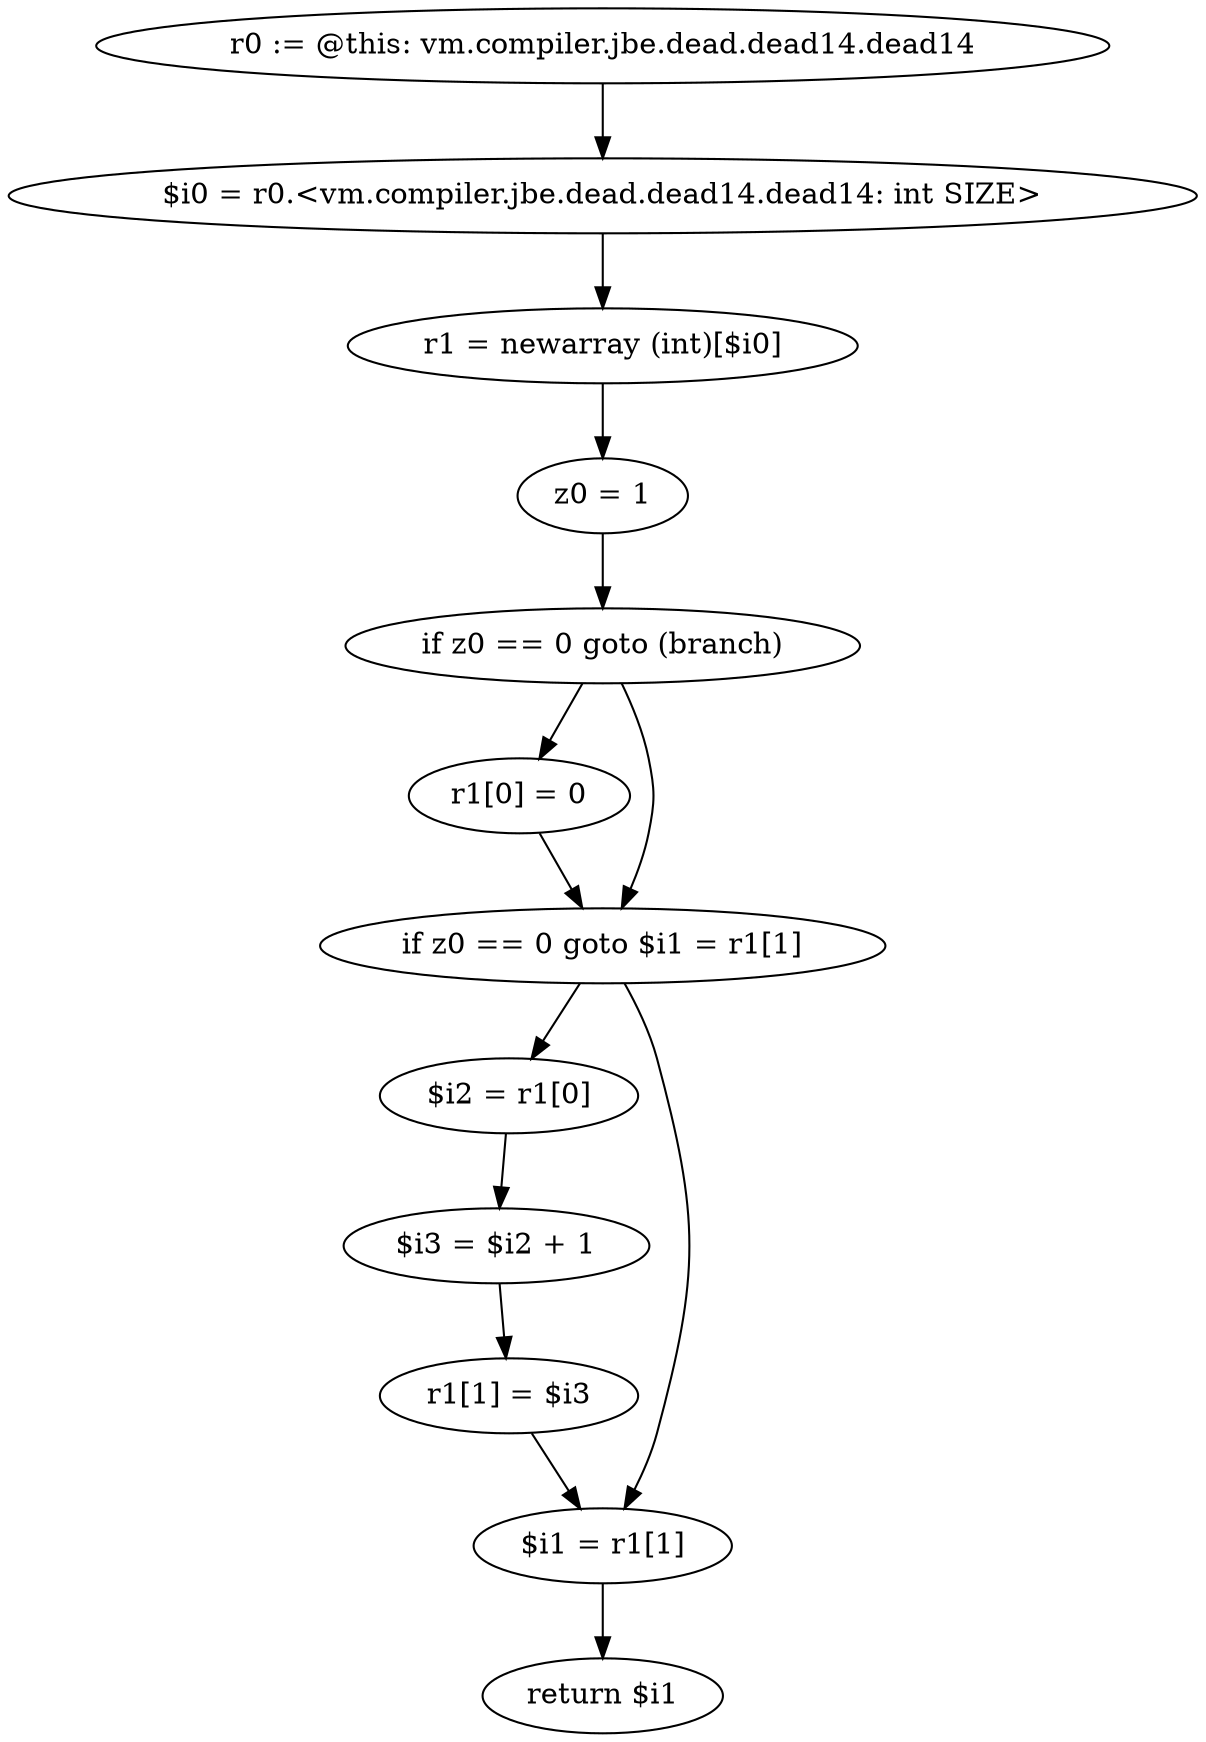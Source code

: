 digraph "unitGraph" {
    "r0 := @this: vm.compiler.jbe.dead.dead14.dead14"
    "$i0 = r0.<vm.compiler.jbe.dead.dead14.dead14: int SIZE>"
    "r1 = newarray (int)[$i0]"
    "z0 = 1"
    "if z0 == 0 goto (branch)"
    "r1[0] = 0"
    "if z0 == 0 goto $i1 = r1[1]"
    "$i2 = r1[0]"
    "$i3 = $i2 + 1"
    "r1[1] = $i3"
    "$i1 = r1[1]"
    "return $i1"
    "r0 := @this: vm.compiler.jbe.dead.dead14.dead14"->"$i0 = r0.<vm.compiler.jbe.dead.dead14.dead14: int SIZE>";
    "$i0 = r0.<vm.compiler.jbe.dead.dead14.dead14: int SIZE>"->"r1 = newarray (int)[$i0]";
    "r1 = newarray (int)[$i0]"->"z0 = 1";
    "z0 = 1"->"if z0 == 0 goto (branch)";
    "if z0 == 0 goto (branch)"->"r1[0] = 0";
    "if z0 == 0 goto (branch)"->"if z0 == 0 goto $i1 = r1[1]";
    "r1[0] = 0"->"if z0 == 0 goto $i1 = r1[1]";
    "if z0 == 0 goto $i1 = r1[1]"->"$i2 = r1[0]";
    "if z0 == 0 goto $i1 = r1[1]"->"$i1 = r1[1]";
    "$i2 = r1[0]"->"$i3 = $i2 + 1";
    "$i3 = $i2 + 1"->"r1[1] = $i3";
    "r1[1] = $i3"->"$i1 = r1[1]";
    "$i1 = r1[1]"->"return $i1";
}
